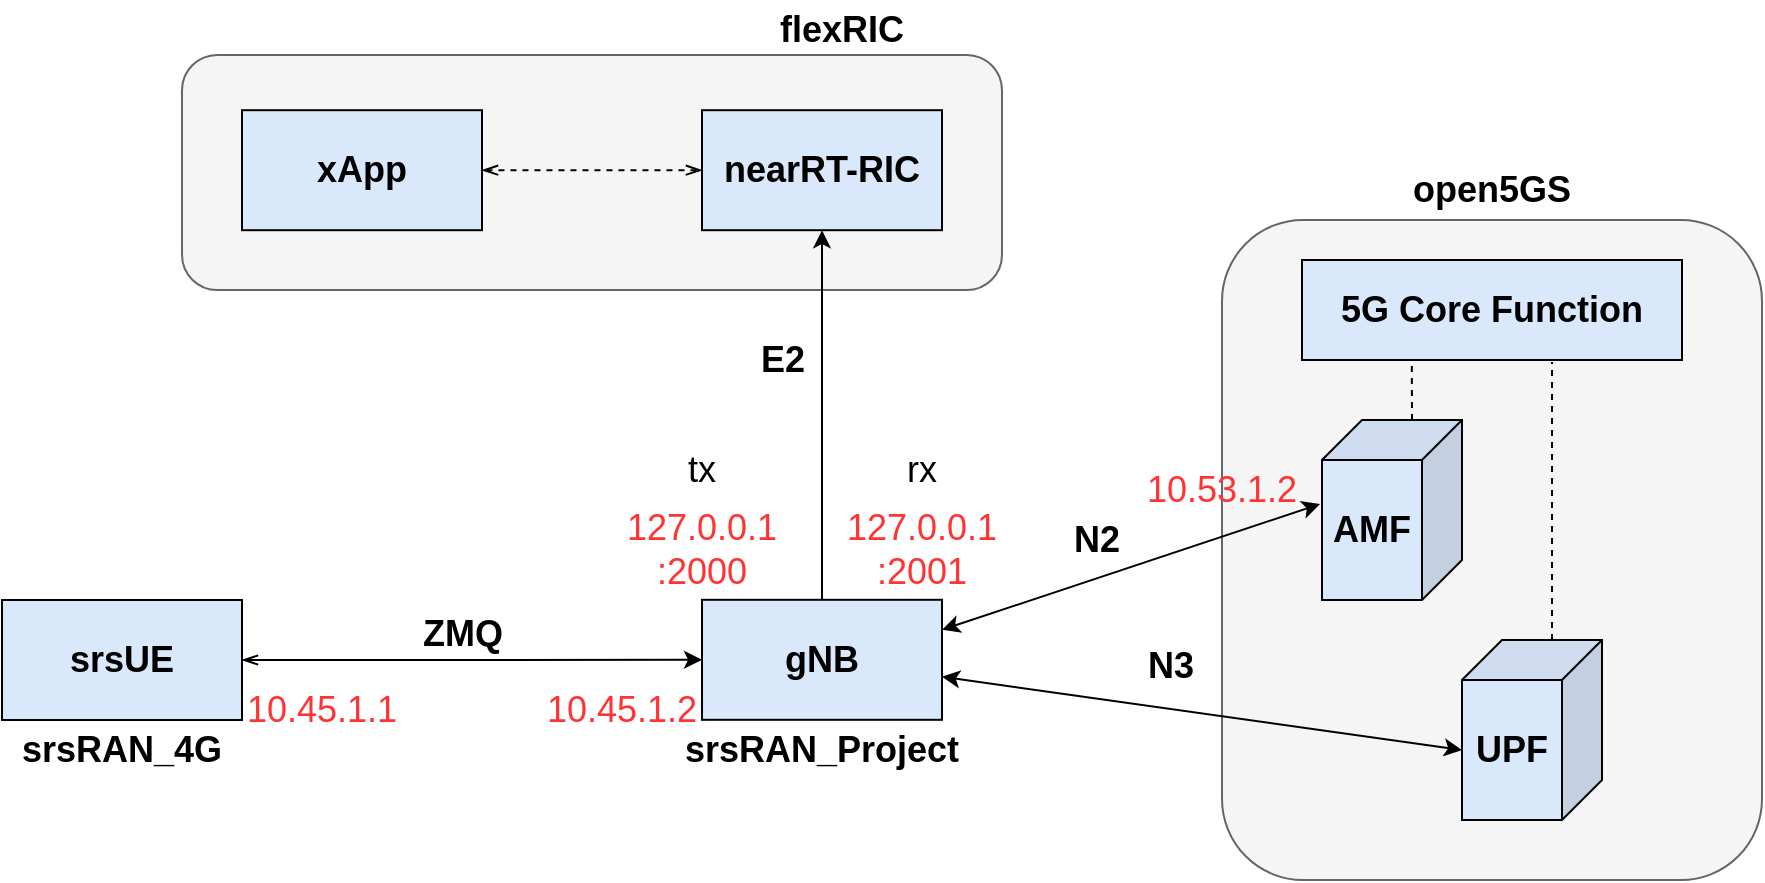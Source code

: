 <mxfile version="24.0.1" type="github">
  <diagram name="Page-1" id="ojoHGcnaSzJv3oedDj3U">
    <mxGraphModel dx="980" dy="1632" grid="1" gridSize="10" guides="1" tooltips="1" connect="1" arrows="1" fold="1" page="1" pageScale="1" pageWidth="850" pageHeight="1100" math="0" shadow="0">
      <root>
        <mxCell id="0" />
        <mxCell id="1" parent="0" />
        <mxCell id="wnnBVICWyYYFDjC-X7Ee-43" value="" style="rounded=1;whiteSpace=wrap;html=1;fillColor=#f5f5f5;fontColor=#333333;strokeColor=#666666;rotation=90;" vertex="1" parent="1">
          <mxGeometry x="286.25" y="-158.75" width="117.5" height="410" as="geometry" />
        </mxCell>
        <mxCell id="wnnBVICWyYYFDjC-X7Ee-26" value="" style="rounded=1;whiteSpace=wrap;html=1;fillColor=#f5f5f5;fontColor=#333333;strokeColor=#666666;" vertex="1" parent="1">
          <mxGeometry x="660" y="70" width="270" height="330" as="geometry" />
        </mxCell>
        <mxCell id="wnnBVICWyYYFDjC-X7Ee-5" style="edgeStyle=orthogonalEdgeStyle;rounded=0;orthogonalLoop=1;jettySize=auto;html=1;exitX=1;exitY=0.5;exitDx=0;exitDy=0;startArrow=openThin;startFill=0;fontSize=18;" edge="1" parent="1" source="wnnBVICWyYYFDjC-X7Ee-1" target="wnnBVICWyYYFDjC-X7Ee-3">
          <mxGeometry relative="1" as="geometry" />
        </mxCell>
        <mxCell id="wnnBVICWyYYFDjC-X7Ee-6" value="ZMQ" style="edgeLabel;html=1;align=center;verticalAlign=middle;resizable=0;points=[];fontSize=18;fontStyle=1" vertex="1" connectable="0" parent="wnnBVICWyYYFDjC-X7Ee-5">
          <mxGeometry relative="1" as="geometry">
            <mxPoint x="-5" y="-13" as="offset" />
          </mxGeometry>
        </mxCell>
        <mxCell id="wnnBVICWyYYFDjC-X7Ee-1" value="srsUE" style="rounded=0;whiteSpace=wrap;html=1;fillColor=#dae8fc;strokeColor=#000000;fontSize=18;fontStyle=1" vertex="1" parent="1">
          <mxGeometry x="50" y="260" width="120" height="60" as="geometry" />
        </mxCell>
        <mxCell id="wnnBVICWyYYFDjC-X7Ee-2" value="srsRAN_4G" style="text;html=1;align=center;verticalAlign=middle;whiteSpace=wrap;rounded=0;fontSize=18;fontStyle=1" vertex="1" parent="1">
          <mxGeometry x="80" y="320" width="60" height="30" as="geometry" />
        </mxCell>
        <mxCell id="wnnBVICWyYYFDjC-X7Ee-31" style="edgeStyle=orthogonalEdgeStyle;rounded=0;orthogonalLoop=1;jettySize=auto;html=1;exitX=0.5;exitY=0;exitDx=0;exitDy=0;entryX=0.5;entryY=1;entryDx=0;entryDy=0;" edge="1" parent="1" source="wnnBVICWyYYFDjC-X7Ee-3" target="wnnBVICWyYYFDjC-X7Ee-28">
          <mxGeometry relative="1" as="geometry" />
        </mxCell>
        <mxCell id="wnnBVICWyYYFDjC-X7Ee-32" value="&lt;b&gt;&lt;font style=&quot;font-size: 18px;&quot;&gt;E2&lt;/font&gt;&lt;/b&gt;" style="edgeLabel;html=1;align=center;verticalAlign=middle;resizable=0;points=[];" vertex="1" connectable="0" parent="wnnBVICWyYYFDjC-X7Ee-31">
          <mxGeometry x="0.083" y="-2" relative="1" as="geometry">
            <mxPoint x="-22" y="-20" as="offset" />
          </mxGeometry>
        </mxCell>
        <mxCell id="wnnBVICWyYYFDjC-X7Ee-3" value="gNB" style="rounded=0;whiteSpace=wrap;html=1;fillColor=#dae8fc;strokeColor=#000000;fontSize=18;fontStyle=1" vertex="1" parent="1">
          <mxGeometry x="400" y="259.9" width="120" height="60" as="geometry" />
        </mxCell>
        <mxCell id="wnnBVICWyYYFDjC-X7Ee-4" value="srsRAN_Project" style="text;html=1;align=center;verticalAlign=middle;whiteSpace=wrap;rounded=0;fontSize=18;fontStyle=1" vertex="1" parent="1">
          <mxGeometry x="430" y="319.9" width="60" height="30" as="geometry" />
        </mxCell>
        <mxCell id="wnnBVICWyYYFDjC-X7Ee-7" value="10.45.1.1" style="text;html=1;align=center;verticalAlign=middle;whiteSpace=wrap;rounded=0;fontColor=#FF3333;fontSize=18;" vertex="1" parent="1">
          <mxGeometry x="180" y="300" width="60" height="30" as="geometry" />
        </mxCell>
        <mxCell id="wnnBVICWyYYFDjC-X7Ee-8" value="10.45.1.2" style="text;html=1;align=center;verticalAlign=middle;whiteSpace=wrap;rounded=0;fontColor=#FF3333;fontSize=18;" vertex="1" parent="1">
          <mxGeometry x="330" y="299.9" width="60" height="30" as="geometry" />
        </mxCell>
        <mxCell id="wnnBVICWyYYFDjC-X7Ee-10" value="&lt;font style=&quot;font-size: 18px;&quot;&gt;AMF&lt;/font&gt;" style="shape=cube;whiteSpace=wrap;html=1;boundedLbl=1;backgroundOutline=1;darkOpacity=0.05;darkOpacity2=0.1;flipH=1;fillColor=#dae8fc;strokeColor=#000000;fontStyle=1" vertex="1" parent="1">
          <mxGeometry x="710" y="170" width="70" height="90" as="geometry" />
        </mxCell>
        <mxCell id="wnnBVICWyYYFDjC-X7Ee-11" value="&lt;font style=&quot;font-size: 18px;&quot;&gt;UPF&lt;/font&gt;" style="shape=cube;whiteSpace=wrap;html=1;boundedLbl=1;backgroundOutline=1;darkOpacity=0.05;darkOpacity2=0.1;flipH=1;fillColor=#dae8fc;strokeColor=#000000;fontStyle=1" vertex="1" parent="1">
          <mxGeometry x="780" y="280" width="70" height="90" as="geometry" />
        </mxCell>
        <mxCell id="wnnBVICWyYYFDjC-X7Ee-13" value="" style="endArrow=classic;startArrow=classic;html=1;rounded=0;entryX=1.014;entryY=0.467;entryDx=0;entryDy=0;entryPerimeter=0;exitX=1;exitY=0.25;exitDx=0;exitDy=0;" edge="1" parent="1" source="wnnBVICWyYYFDjC-X7Ee-3" target="wnnBVICWyYYFDjC-X7Ee-10">
          <mxGeometry width="50" height="50" relative="1" as="geometry">
            <mxPoint x="600" y="275" as="sourcePoint" />
            <mxPoint x="680" y="220" as="targetPoint" />
          </mxGeometry>
        </mxCell>
        <mxCell id="wnnBVICWyYYFDjC-X7Ee-18" value="&lt;font style=&quot;font-size: 18px;&quot;&gt;N2&lt;/font&gt;" style="edgeLabel;html=1;align=center;verticalAlign=middle;resizable=0;points=[];fontStyle=1" vertex="1" connectable="0" parent="wnnBVICWyYYFDjC-X7Ee-13">
          <mxGeometry x="0.143" y="2" relative="1" as="geometry">
            <mxPoint x="-31" y="-7" as="offset" />
          </mxGeometry>
        </mxCell>
        <mxCell id="wnnBVICWyYYFDjC-X7Ee-15" value="" style="endArrow=classic;startArrow=classic;html=1;rounded=0;entryX=0;entryY=0;entryDx=70;entryDy=55;entryPerimeter=0;" edge="1" parent="1" source="wnnBVICWyYYFDjC-X7Ee-3" target="wnnBVICWyYYFDjC-X7Ee-11">
          <mxGeometry width="50" height="50" relative="1" as="geometry">
            <mxPoint x="600" y="305" as="sourcePoint" />
            <mxPoint x="709" y="240" as="targetPoint" />
          </mxGeometry>
        </mxCell>
        <mxCell id="wnnBVICWyYYFDjC-X7Ee-19" value="&lt;font style=&quot;font-size: 18px;&quot;&gt;N3&lt;/font&gt;" style="edgeLabel;html=1;align=center;verticalAlign=middle;resizable=0;points=[];fontStyle=1" vertex="1" connectable="0" parent="1">
          <mxGeometry x="610.001" y="220.001" as="geometry">
            <mxPoint x="24" y="73" as="offset" />
          </mxGeometry>
        </mxCell>
        <mxCell id="wnnBVICWyYYFDjC-X7Ee-22" value="5G Core Function" style="rounded=0;whiteSpace=wrap;html=1;fillColor=#dae8fc;strokeColor=#000000;fontSize=18;fontStyle=1" vertex="1" parent="1">
          <mxGeometry x="700" y="90" width="190" height="50" as="geometry" />
        </mxCell>
        <mxCell id="wnnBVICWyYYFDjC-X7Ee-23" style="edgeStyle=orthogonalEdgeStyle;rounded=0;orthogonalLoop=1;jettySize=auto;html=1;exitX=0;exitY=0;exitDx=25;exitDy=0;exitPerimeter=0;entryX=0.289;entryY=1.06;entryDx=0;entryDy=0;entryPerimeter=0;dashed=1;endArrow=none;endFill=0;" edge="1" parent="1" source="wnnBVICWyYYFDjC-X7Ee-10" target="wnnBVICWyYYFDjC-X7Ee-22">
          <mxGeometry relative="1" as="geometry" />
        </mxCell>
        <mxCell id="wnnBVICWyYYFDjC-X7Ee-24" style="edgeStyle=orthogonalEdgeStyle;rounded=0;orthogonalLoop=1;jettySize=auto;html=1;exitX=0;exitY=0;exitDx=25;exitDy=0;exitPerimeter=0;entryX=0.658;entryY=1.02;entryDx=0;entryDy=0;entryPerimeter=0;dashed=1;endArrow=none;endFill=0;" edge="1" parent="1" source="wnnBVICWyYYFDjC-X7Ee-11" target="wnnBVICWyYYFDjC-X7Ee-22">
          <mxGeometry relative="1" as="geometry" />
        </mxCell>
        <mxCell id="wnnBVICWyYYFDjC-X7Ee-25" value="10.53.1.2" style="text;html=1;align=center;verticalAlign=middle;whiteSpace=wrap;rounded=0;fontColor=#FF3333;fontSize=18;" vertex="1" parent="1">
          <mxGeometry x="630" y="190" width="60" height="30" as="geometry" />
        </mxCell>
        <mxCell id="wnnBVICWyYYFDjC-X7Ee-27" value="open5GS" style="text;html=1;align=center;verticalAlign=middle;whiteSpace=wrap;rounded=0;fontSize=18;fontStyle=1" vertex="1" parent="1">
          <mxGeometry x="765" y="40" width="60" height="30" as="geometry" />
        </mxCell>
        <mxCell id="wnnBVICWyYYFDjC-X7Ee-28" value="nearRT-RIC" style="rounded=0;whiteSpace=wrap;html=1;fillColor=#dae8fc;strokeColor=#000000;fontSize=18;fontStyle=1" vertex="1" parent="1">
          <mxGeometry x="400" y="15.1" width="120" height="60" as="geometry" />
        </mxCell>
        <mxCell id="wnnBVICWyYYFDjC-X7Ee-30" style="edgeStyle=orthogonalEdgeStyle;rounded=0;orthogonalLoop=1;jettySize=auto;html=1;exitX=1;exitY=0.5;exitDx=0;exitDy=0;entryX=0;entryY=0.5;entryDx=0;entryDy=0;dashed=1;startArrow=openThin;startFill=0;endArrow=openThin;endFill=0;" edge="1" parent="1" source="wnnBVICWyYYFDjC-X7Ee-29" target="wnnBVICWyYYFDjC-X7Ee-28">
          <mxGeometry relative="1" as="geometry" />
        </mxCell>
        <mxCell id="wnnBVICWyYYFDjC-X7Ee-29" value="xApp" style="rounded=0;whiteSpace=wrap;html=1;fillColor=#dae8fc;strokeColor=#000000;fontSize=18;fontStyle=1" vertex="1" parent="1">
          <mxGeometry x="170" y="15.1" width="120" height="60" as="geometry" />
        </mxCell>
        <mxCell id="wnnBVICWyYYFDjC-X7Ee-33" value="&lt;div&gt;127.0.0.1&lt;/div&gt;&lt;div&gt;:2000&lt;br&gt;&lt;/div&gt;" style="text;html=1;align=center;verticalAlign=middle;whiteSpace=wrap;rounded=0;fontColor=#FF3333;fontSize=18;" vertex="1" parent="1">
          <mxGeometry x="370" y="220.0" width="60" height="30" as="geometry" />
        </mxCell>
        <mxCell id="wnnBVICWyYYFDjC-X7Ee-34" value="&lt;div&gt;127.0.0.1&lt;/div&gt;&lt;div&gt;:2001&lt;br&gt;&lt;/div&gt;" style="text;html=1;align=center;verticalAlign=middle;whiteSpace=wrap;rounded=0;fontColor=#FF3333;fontSize=18;" vertex="1" parent="1">
          <mxGeometry x="480" y="220.0" width="60" height="30" as="geometry" />
        </mxCell>
        <mxCell id="wnnBVICWyYYFDjC-X7Ee-40" value="&lt;font style=&quot;font-size: 18px;&quot;&gt;tx&lt;/font&gt;" style="text;html=1;align=center;verticalAlign=middle;whiteSpace=wrap;rounded=0;" vertex="1" parent="1">
          <mxGeometry x="370" y="180" width="60" height="30" as="geometry" />
        </mxCell>
        <mxCell id="wnnBVICWyYYFDjC-X7Ee-42" value="&lt;font style=&quot;font-size: 18px;&quot;&gt;rx&lt;/font&gt;" style="text;html=1;align=center;verticalAlign=middle;whiteSpace=wrap;rounded=0;" vertex="1" parent="1">
          <mxGeometry x="480" y="180" width="60" height="30" as="geometry" />
        </mxCell>
        <mxCell id="wnnBVICWyYYFDjC-X7Ee-44" value="flexRIC" style="text;html=1;align=center;verticalAlign=middle;whiteSpace=wrap;rounded=0;fontSize=18;fontStyle=1" vertex="1" parent="1">
          <mxGeometry x="440" y="-40" width="60" height="30" as="geometry" />
        </mxCell>
      </root>
    </mxGraphModel>
  </diagram>
</mxfile>
